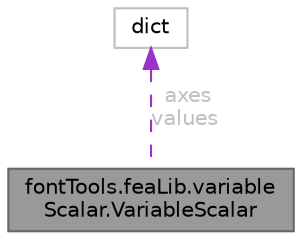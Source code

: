 digraph "fontTools.feaLib.variableScalar.VariableScalar"
{
 // LATEX_PDF_SIZE
  bgcolor="transparent";
  edge [fontname=Helvetica,fontsize=10,labelfontname=Helvetica,labelfontsize=10];
  node [fontname=Helvetica,fontsize=10,shape=box,height=0.2,width=0.4];
  Node1 [id="Node000001",label="fontTools.feaLib.variable\lScalar.VariableScalar",height=0.2,width=0.4,color="gray40", fillcolor="grey60", style="filled", fontcolor="black",tooltip=" "];
  Node2 -> Node1 [id="edge2_Node000001_Node000002",dir="back",color="darkorchid3",style="dashed",tooltip=" ",label=" axes\nvalues",fontcolor="grey" ];
  Node2 [id="Node000002",label="dict",height=0.2,width=0.4,color="grey75", fillcolor="white", style="filled",tooltip=" "];
}

